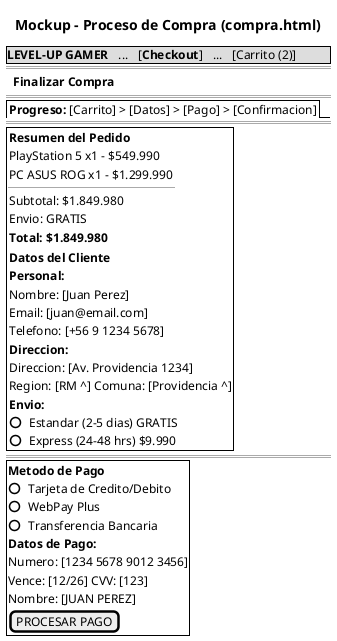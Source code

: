@startsalt mockup-proceso-compra
title Mockup - Proceso de Compra (compra.html)

{
  {* **LEVEL-UP GAMER** | ... | [**Checkout**] | ... | [Carrito (2)] }
  ==
  { . | **Finalizar Compra** | . }
  ==
  {/ **Progreso:** [Carrito] > [Datos] > [Pago] > [Confirmacion] }
  ==
  {+
    {
      **Resumen del Pedido**
      
      PlayStation 5 x1 - $549.990
      PC ASUS ROG x1 - $1.299.990
      
      --
      
      Subtotal: $1.849.980
      Envio: GRATIS
      **Total: $1.849.980**
    }
    |
    {
      **Datos del Cliente**
      
      **Personal:**
      Nombre: [Juan Perez]
      Email: [juan@email.com]
      Telefono: [+56 9 1234 5678]
      
      **Direccion:**
      Direccion: [Av. Providencia 1234]
      Region: [RM ^] Comuna: [Providencia ^]
      
      **Envio:**
      () Estandar (2-5 dias) GRATIS
      () Express (24-48 hrs) $9.990
    }
  }
  ==
  {+
    **Metodo de Pago**
    
    () Tarjeta de Credito/Debito
    () WebPay Plus
    () Transferencia Bancaria
    
    **Datos de Pago:**
    Numero: [1234 5678 9012 3456]
    Vence: [12/26] CVV: [123]
    Nombre: [JUAN PEREZ]
    
    [PROCESAR PAGO]
  }
}

@endsalt
